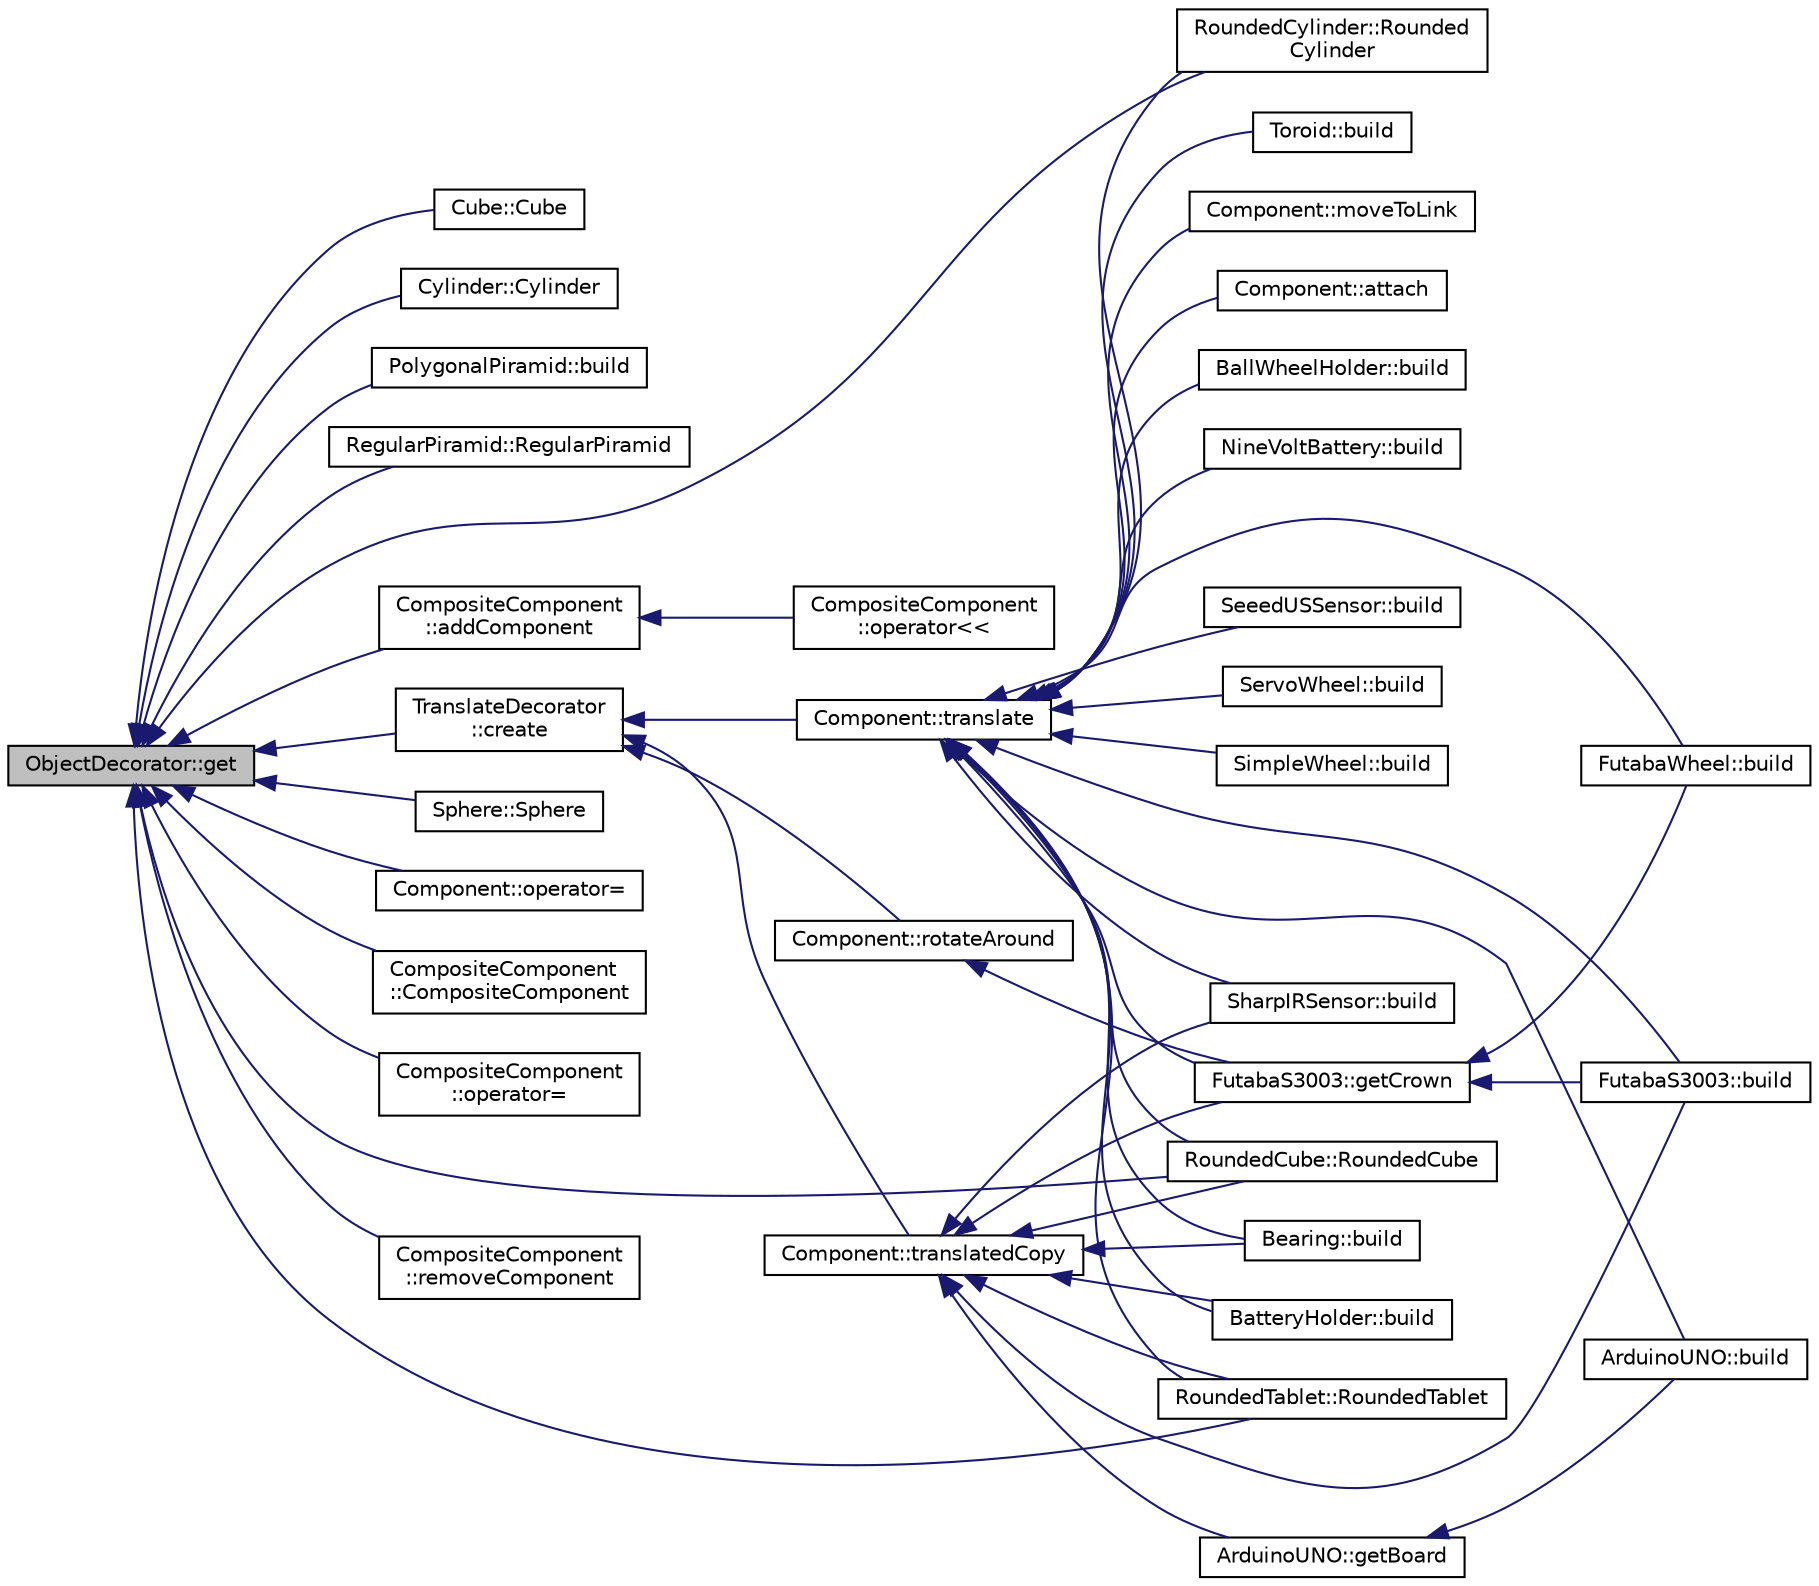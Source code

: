 digraph "ObjectDecorator::get"
{
  edge [fontname="Helvetica",fontsize="10",labelfontname="Helvetica",labelfontsize="10"];
  node [fontname="Helvetica",fontsize="10",shape=record];
  rankdir="LR";
  Node1 [label="ObjectDecorator::get",height=0.2,width=0.4,color="black", fillcolor="grey75", style="filled" fontcolor="black"];
  Node1 -> Node2 [dir="back",color="midnightblue",fontsize="10",style="solid",fontname="Helvetica"];
  Node2 [label="Cube::Cube",height=0.2,width=0.4,color="black", fillcolor="white", style="filled",URL="$classCube.html#a06f3d86fb63e3aad08623610aa3c17b4",tooltip="Default constructor."];
  Node1 -> Node3 [dir="back",color="midnightblue",fontsize="10",style="solid",fontname="Helvetica"];
  Node3 [label="Cylinder::Cylinder",height=0.2,width=0.4,color="black", fillcolor="white", style="filled",URL="$classCylinder.html#a44d67f27c1b283b0d87ee84080874d9c",tooltip="Default cylinder constructor."];
  Node1 -> Node4 [dir="back",color="midnightblue",fontsize="10",style="solid",fontname="Helvetica"];
  Node4 [label="PolygonalPiramid::build",height=0.2,width=0.4,color="black", fillcolor="white", style="filled",URL="$classPolygonalPiramid.html#a9ddd875f2b4d9a878c96cccef7d590b4",tooltip="Build the piece."];
  Node1 -> Node5 [dir="back",color="midnightblue",fontsize="10",style="solid",fontname="Helvetica"];
  Node5 [label="RegularPiramid::RegularPiramid",height=0.2,width=0.4,color="black", fillcolor="white", style="filled",URL="$classRegularPiramid.html#a29ebc7f41a66e9bba3b51e2007470b58",tooltip="Constructor."];
  Node1 -> Node6 [dir="back",color="midnightblue",fontsize="10",style="solid",fontname="Helvetica"];
  Node6 [label="RoundedCube::RoundedCube",height=0.2,width=0.4,color="black", fillcolor="white", style="filled",URL="$classRoundedCube.html#ad0ba2fd7d94c9b93a559bb36ab5787bf",tooltip="Constructor."];
  Node1 -> Node7 [dir="back",color="midnightblue",fontsize="10",style="solid",fontname="Helvetica"];
  Node7 [label="RoundedCylinder::Rounded\lCylinder",height=0.2,width=0.4,color="black", fillcolor="white", style="filled",URL="$classRoundedCylinder.html#a71de022375f47005a38034c037d6dd2f",tooltip="Static factory method."];
  Node1 -> Node8 [dir="back",color="midnightblue",fontsize="10",style="solid",fontname="Helvetica"];
  Node8 [label="RoundedTablet::RoundedTablet",height=0.2,width=0.4,color="black", fillcolor="white", style="filled",URL="$classRoundedTablet.html#acb7bd8292117dbfba2b14e928a5f1d1e",tooltip="Constructor."];
  Node1 -> Node9 [dir="back",color="midnightblue",fontsize="10",style="solid",fontname="Helvetica"];
  Node9 [label="Sphere::Sphere",height=0.2,width=0.4,color="black", fillcolor="white", style="filled",URL="$classSphere.html#a890a63ff583cb88e7ec4e840b4ef5eb9",tooltip="Default constructor."];
  Node1 -> Node10 [dir="back",color="midnightblue",fontsize="10",style="solid",fontname="Helvetica"];
  Node10 [label="Component::operator=",height=0.2,width=0.4,color="black", fillcolor="white", style="filled",URL="$classComponent.html#a77773539ba9f9eb322b7ba88c61dcaf6",tooltip="Default assignment operator."];
  Node1 -> Node11 [dir="back",color="midnightblue",fontsize="10",style="solid",fontname="Helvetica"];
  Node11 [label="CompositeComponent\l::CompositeComponent",height=0.2,width=0.4,color="black", fillcolor="white", style="filled",URL="$classCompositeComponent.html#a3a39a70ff946e80e74ffbba2971225eb",tooltip="Default copy constructor."];
  Node1 -> Node12 [dir="back",color="midnightblue",fontsize="10",style="solid",fontname="Helvetica"];
  Node12 [label="CompositeComponent\l::operator=",height=0.2,width=0.4,color="black", fillcolor="white", style="filled",URL="$classCompositeComponent.html#ae69dab768390f0bf8d726e744c365a78",tooltip="Default assignment operator."];
  Node1 -> Node13 [dir="back",color="midnightblue",fontsize="10",style="solid",fontname="Helvetica"];
  Node13 [label="CompositeComponent\l::addComponent",height=0.2,width=0.4,color="black", fillcolor="white", style="filled",URL="$classCompositeComponent.html#a363f11dbc32188c3d004964d24c39c4e",tooltip="Adds a component to the composite."];
  Node13 -> Node14 [dir="back",color="midnightblue",fontsize="10",style="solid",fontname="Helvetica"];
  Node14 [label="CompositeComponent\l::operator\<\<",height=0.2,width=0.4,color="black", fillcolor="white", style="filled",URL="$classCompositeComponent.html#a7b4aa18a4fc79a68475a045b39df2073",tooltip="Adds a component with insertor syntax."];
  Node1 -> Node15 [dir="back",color="midnightblue",fontsize="10",style="solid",fontname="Helvetica"];
  Node15 [label="CompositeComponent\l::removeComponent",height=0.2,width=0.4,color="black", fillcolor="white", style="filled",URL="$classCompositeComponent.html#aad3ae67db63ae0f754daba2977f494a1",tooltip="Removes a component from the composite."];
  Node1 -> Node16 [dir="back",color="midnightblue",fontsize="10",style="solid",fontname="Helvetica"];
  Node16 [label="TranslateDecorator\l::create",height=0.2,width=0.4,color="black", fillcolor="white", style="filled",URL="$classTranslateDecorator.html#a1dcad9f08c75e2cfe13718aea9012f88",tooltip="Default factory method."];
  Node16 -> Node17 [dir="back",color="midnightblue",fontsize="10",style="solid",fontname="Helvetica"];
  Node17 [label="Component::rotateAround",height=0.2,width=0.4,color="black", fillcolor="white", style="filled",URL="$classComponent.html#a17bc2b6b67bc327c215dece2dc453f34",tooltip="Rotate the component."];
  Node17 -> Node18 [dir="back",color="midnightblue",fontsize="10",style="solid",fontname="Helvetica"];
  Node18 [label="FutabaS3003::getCrown",height=0.2,width=0.4,color="black", fillcolor="white", style="filled",URL="$classFutabaS3003.html#abe872aedc329d45bf8956ba1c1a1cbaf",tooltip="returns a component only with the crown"];
  Node18 -> Node19 [dir="back",color="midnightblue",fontsize="10",style="solid",fontname="Helvetica"];
  Node19 [label="FutabaS3003::build",height=0.2,width=0.4,color="black", fillcolor="white", style="filled",URL="$classFutabaS3003.html#a780e4ad25476f3d7962675c1b5e4fb03",tooltip="Build the piece."];
  Node18 -> Node20 [dir="back",color="midnightblue",fontsize="10",style="solid",fontname="Helvetica"];
  Node20 [label="FutabaWheel::build",height=0.2,width=0.4,color="black", fillcolor="white", style="filled",URL="$classFutabaWheel.html#a6dc7222f040225cbea58a7f52ab51bc1",tooltip="Build the piece."];
  Node16 -> Node21 [dir="back",color="midnightblue",fontsize="10",style="solid",fontname="Helvetica"];
  Node21 [label="Component::translatedCopy",height=0.2,width=0.4,color="black", fillcolor="white", style="filled",URL="$classComponent.html#a871a9cc554e6c5bfa195215fa011e416",tooltip="Translate the component."];
  Node21 -> Node6 [dir="back",color="midnightblue",fontsize="10",style="solid",fontname="Helvetica"];
  Node21 -> Node8 [dir="back",color="midnightblue",fontsize="10",style="solid",fontname="Helvetica"];
  Node21 -> Node22 [dir="back",color="midnightblue",fontsize="10",style="solid",fontname="Helvetica"];
  Node22 [label="ArduinoUNO::getBoard",height=0.2,width=0.4,color="black", fillcolor="white", style="filled",URL="$classArduinoUNO.html#a2765f8e142d0668f66270d15dfb30296",tooltip="returns a component only with the board"];
  Node22 -> Node23 [dir="back",color="midnightblue",fontsize="10",style="solid",fontname="Helvetica"];
  Node23 [label="ArduinoUNO::build",height=0.2,width=0.4,color="black", fillcolor="white", style="filled",URL="$classArduinoUNO.html#a3f36db05b8094951b6a0372fae99e390",tooltip="Build the piece."];
  Node21 -> Node24 [dir="back",color="midnightblue",fontsize="10",style="solid",fontname="Helvetica"];
  Node24 [label="BatteryHolder::build",height=0.2,width=0.4,color="black", fillcolor="white", style="filled",URL="$classBatteryHolder.html#a31b5756aae7816ef88986302ec12303c",tooltip="Build the piece."];
  Node21 -> Node25 [dir="back",color="midnightblue",fontsize="10",style="solid",fontname="Helvetica"];
  Node25 [label="Bearing::build",height=0.2,width=0.4,color="black", fillcolor="white", style="filled",URL="$classBearing.html#acf031144883f9a2eb8db860d3391547e",tooltip="Build the piece."];
  Node21 -> Node18 [dir="back",color="midnightblue",fontsize="10",style="solid",fontname="Helvetica"];
  Node21 -> Node19 [dir="back",color="midnightblue",fontsize="10",style="solid",fontname="Helvetica"];
  Node21 -> Node26 [dir="back",color="midnightblue",fontsize="10",style="solid",fontname="Helvetica"];
  Node26 [label="SharpIRSensor::build",height=0.2,width=0.4,color="black", fillcolor="white", style="filled",URL="$classSharpIRSensor.html#a9358ae89493f89e94ecf763fa4f2f542",tooltip="Build the piece."];
  Node16 -> Node27 [dir="back",color="midnightblue",fontsize="10",style="solid",fontname="Helvetica"];
  Node27 [label="Component::translate",height=0.2,width=0.4,color="black", fillcolor="white", style="filled",URL="$classComponent.html#ad6dc21a828b8eebedf66f7e27a80799d",tooltip="Translate the component."];
  Node27 -> Node6 [dir="back",color="midnightblue",fontsize="10",style="solid",fontname="Helvetica"];
  Node27 -> Node7 [dir="back",color="midnightblue",fontsize="10",style="solid",fontname="Helvetica"];
  Node27 -> Node8 [dir="back",color="midnightblue",fontsize="10",style="solid",fontname="Helvetica"];
  Node27 -> Node28 [dir="back",color="midnightblue",fontsize="10",style="solid",fontname="Helvetica"];
  Node28 [label="Toroid::build",height=0.2,width=0.4,color="black", fillcolor="white", style="filled",URL="$classToroid.html#a1f536ca45b977d2b16caddcfac37e8f2",tooltip="Build the piece."];
  Node27 -> Node29 [dir="back",color="midnightblue",fontsize="10",style="solid",fontname="Helvetica"];
  Node29 [label="Component::moveToLink",height=0.2,width=0.4,color="black", fillcolor="white", style="filled",URL="$classComponent.html#a90358faa491581771a2677e8cdc00bfd",tooltip="Move To Link Function This method rotates and translates the component in order to place it at a link..."];
  Node27 -> Node30 [dir="back",color="midnightblue",fontsize="10",style="solid",fontname="Helvetica"];
  Node30 [label="Component::attach",height=0.2,width=0.4,color="black", fillcolor="white", style="filled",URL="$classComponent.html#a229e816c0585cc4452b0200e0e842d1c",tooltip="Attaches two components This method attaches attachment component to the componet, making the links fit together."];
  Node27 -> Node23 [dir="back",color="midnightblue",fontsize="10",style="solid",fontname="Helvetica"];
  Node27 -> Node31 [dir="back",color="midnightblue",fontsize="10",style="solid",fontname="Helvetica"];
  Node31 [label="BallWheelHolder::build",height=0.2,width=0.4,color="black", fillcolor="white", style="filled",URL="$classBallWheelHolder.html#a5fdc4b7a1f329bf9e136abb14ce79066",tooltip="Build the piece."];
  Node27 -> Node24 [dir="back",color="midnightblue",fontsize="10",style="solid",fontname="Helvetica"];
  Node27 -> Node25 [dir="back",color="midnightblue",fontsize="10",style="solid",fontname="Helvetica"];
  Node27 -> Node18 [dir="back",color="midnightblue",fontsize="10",style="solid",fontname="Helvetica"];
  Node27 -> Node19 [dir="back",color="midnightblue",fontsize="10",style="solid",fontname="Helvetica"];
  Node27 -> Node20 [dir="back",color="midnightblue",fontsize="10",style="solid",fontname="Helvetica"];
  Node27 -> Node32 [dir="back",color="midnightblue",fontsize="10",style="solid",fontname="Helvetica"];
  Node32 [label="NineVoltBattery::build",height=0.2,width=0.4,color="black", fillcolor="white", style="filled",URL="$classNineVoltBattery.html#a47fdf8ed2d4de128b9acae2ced2cb9ef",tooltip="Build the piece."];
  Node27 -> Node33 [dir="back",color="midnightblue",fontsize="10",style="solid",fontname="Helvetica"];
  Node33 [label="SeeedUSSensor::build",height=0.2,width=0.4,color="black", fillcolor="white", style="filled",URL="$classSeeedUSSensor.html#a2a01659a5ec32083d7681150a7270a2f",tooltip="Build the piece."];
  Node27 -> Node34 [dir="back",color="midnightblue",fontsize="10",style="solid",fontname="Helvetica"];
  Node34 [label="ServoWheel::build",height=0.2,width=0.4,color="black", fillcolor="white", style="filled",URL="$classServoWheel.html#a1c938e0a0aeac4b0cb9f31081cdbcc62",tooltip="Build the piece."];
  Node27 -> Node26 [dir="back",color="midnightblue",fontsize="10",style="solid",fontname="Helvetica"];
  Node27 -> Node35 [dir="back",color="midnightblue",fontsize="10",style="solid",fontname="Helvetica"];
  Node35 [label="SimpleWheel::build",height=0.2,width=0.4,color="black", fillcolor="white", style="filled",URL="$classSimpleWheel.html#a33754ed6566c483e50a13e3ab9ea1052",tooltip="Build the piece."];
}
